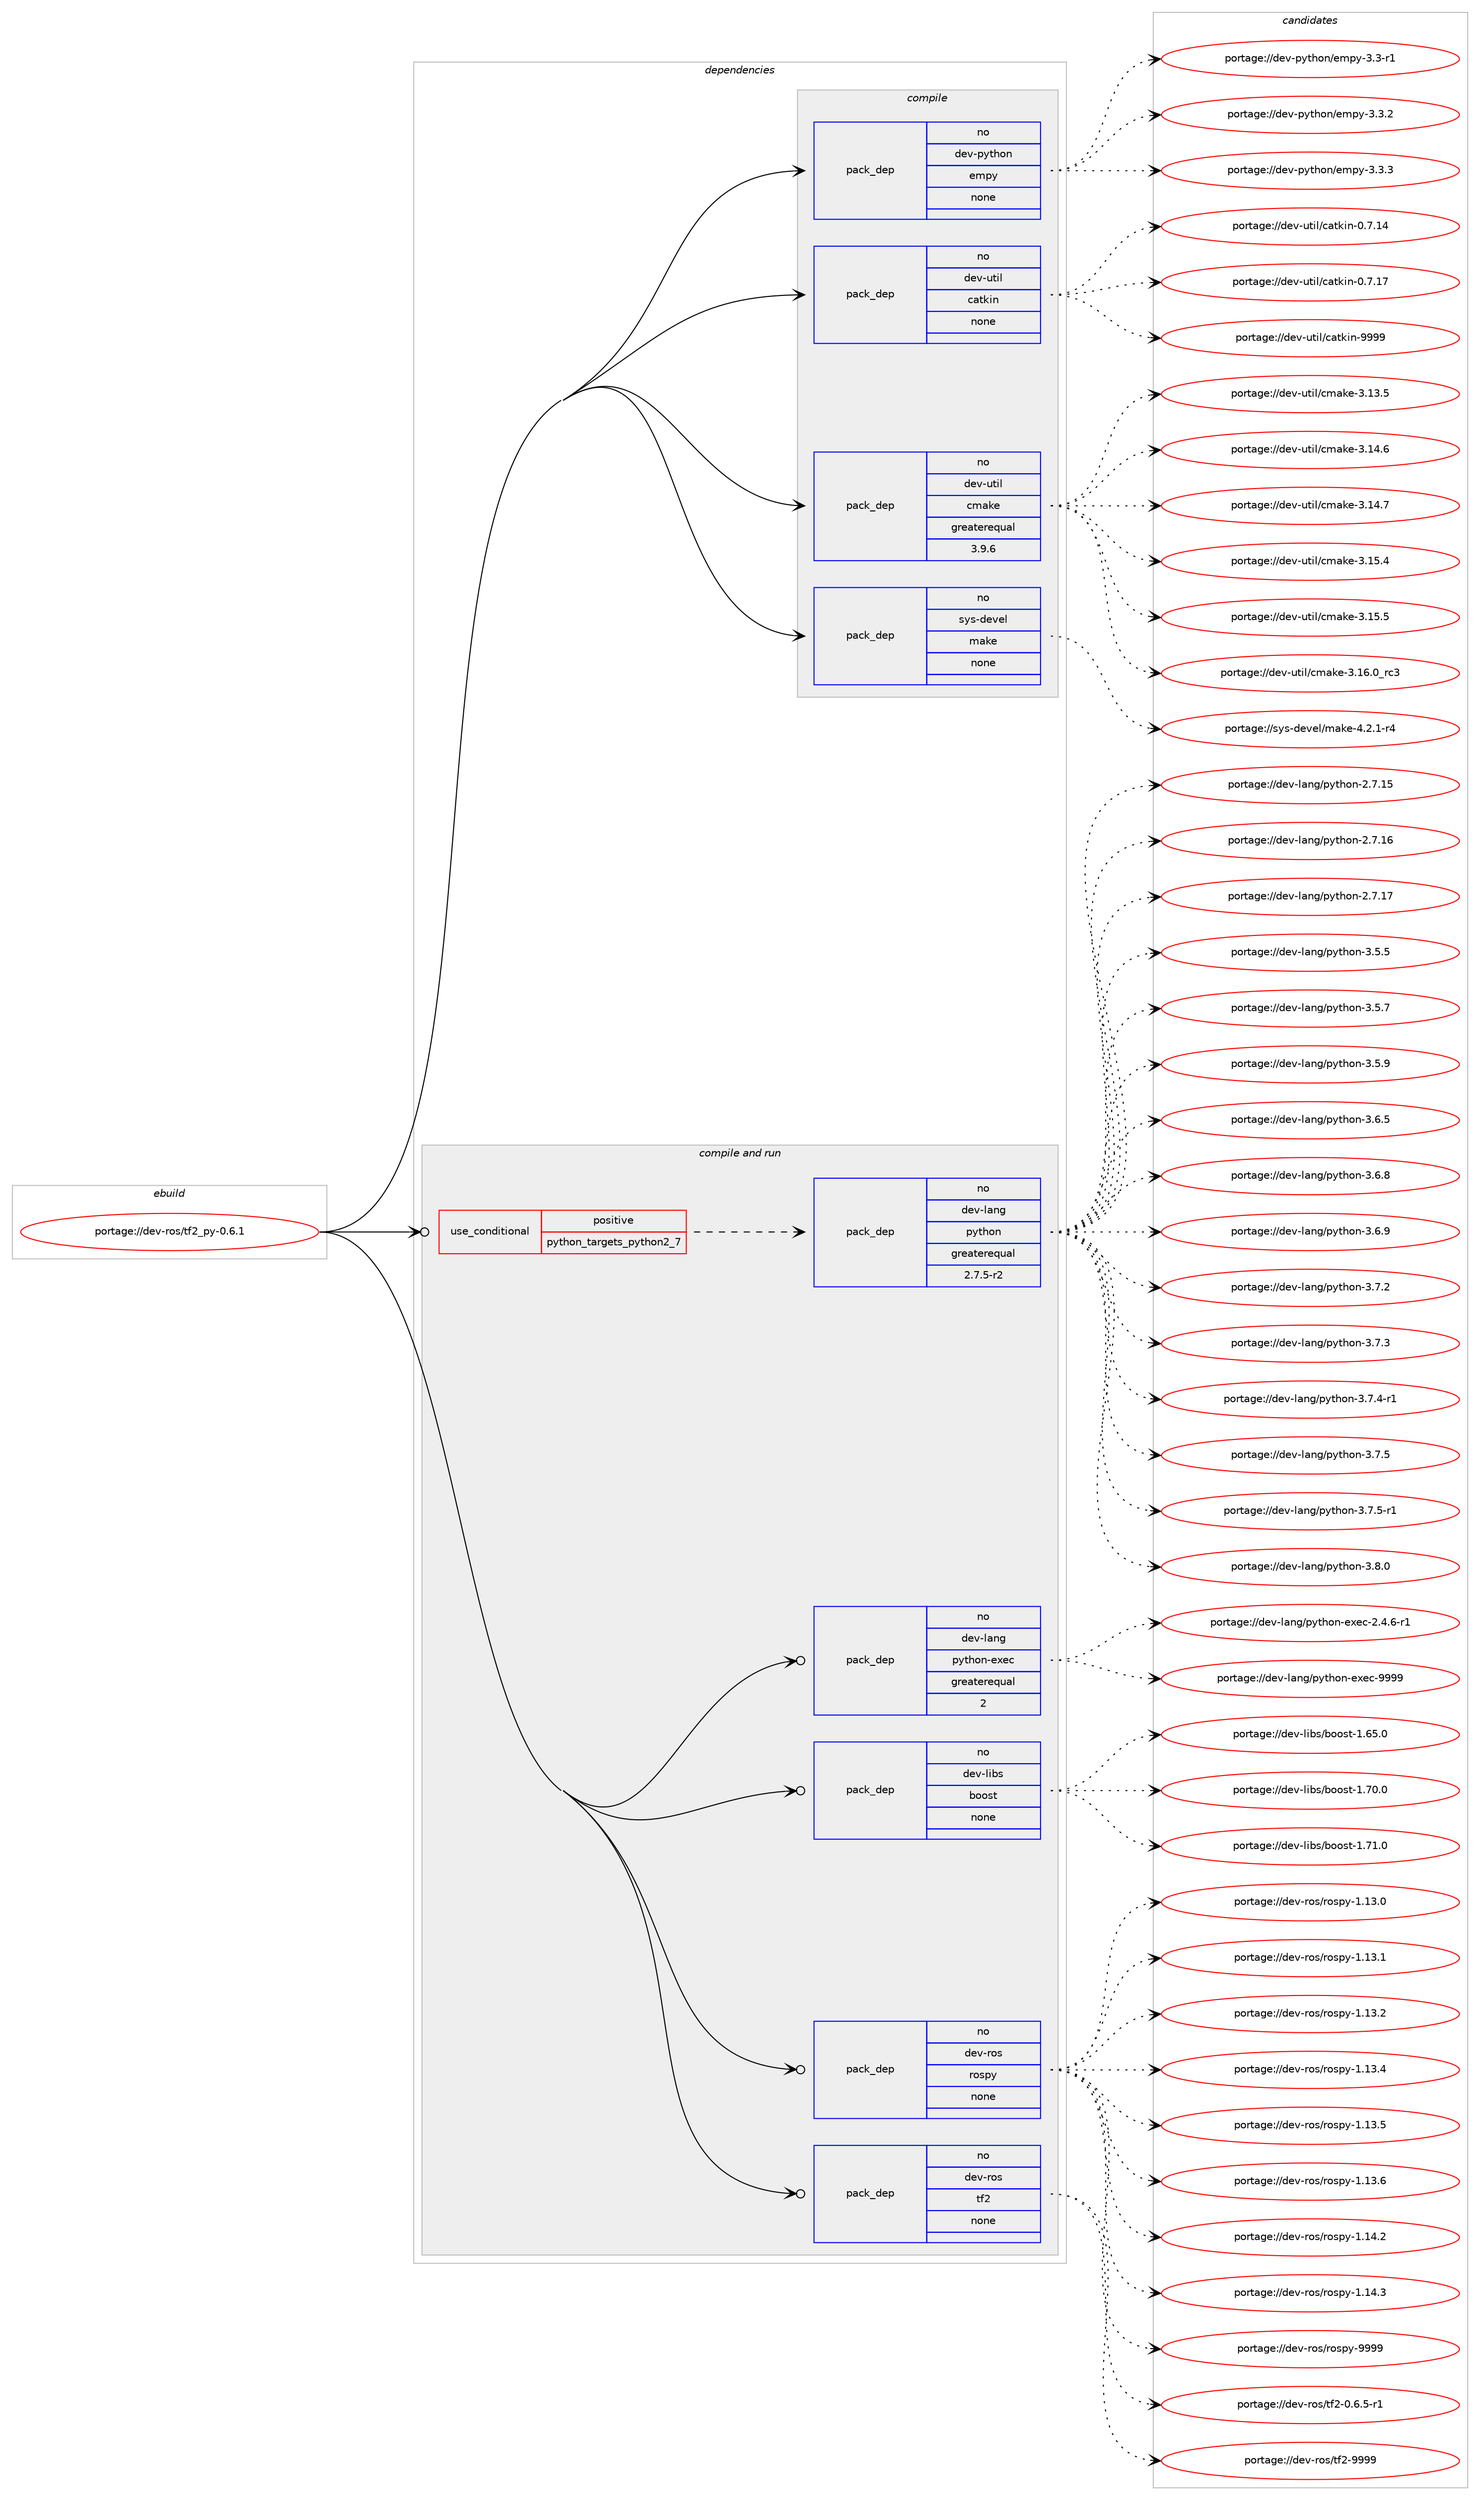 digraph prolog {

# *************
# Graph options
# *************

newrank=true;
concentrate=true;
compound=true;
graph [rankdir=LR,fontname=Helvetica,fontsize=10,ranksep=1.5];#, ranksep=2.5, nodesep=0.2];
edge  [arrowhead=vee];
node  [fontname=Helvetica,fontsize=10];

# **********
# The ebuild
# **********

subgraph cluster_leftcol {
color=gray;
rank=same;
label=<<i>ebuild</i>>;
id [label="portage://dev-ros/tf2_py-0.6.1", color=red, width=4, href="../dev-ros/tf2_py-0.6.1.svg"];
}

# ****************
# The dependencies
# ****************

subgraph cluster_midcol {
color=gray;
label=<<i>dependencies</i>>;
subgraph cluster_compile {
fillcolor="#eeeeee";
style=filled;
label=<<i>compile</i>>;
subgraph pack157291 {
dependency206298 [label=<<TABLE BORDER="0" CELLBORDER="1" CELLSPACING="0" CELLPADDING="4" WIDTH="220"><TR><TD ROWSPAN="6" CELLPADDING="30">pack_dep</TD></TR><TR><TD WIDTH="110">no</TD></TR><TR><TD>dev-python</TD></TR><TR><TD>empy</TD></TR><TR><TD>none</TD></TR><TR><TD></TD></TR></TABLE>>, shape=none, color=blue];
}
id:e -> dependency206298:w [weight=20,style="solid",arrowhead="vee"];
subgraph pack157292 {
dependency206299 [label=<<TABLE BORDER="0" CELLBORDER="1" CELLSPACING="0" CELLPADDING="4" WIDTH="220"><TR><TD ROWSPAN="6" CELLPADDING="30">pack_dep</TD></TR><TR><TD WIDTH="110">no</TD></TR><TR><TD>dev-util</TD></TR><TR><TD>catkin</TD></TR><TR><TD>none</TD></TR><TR><TD></TD></TR></TABLE>>, shape=none, color=blue];
}
id:e -> dependency206299:w [weight=20,style="solid",arrowhead="vee"];
subgraph pack157293 {
dependency206300 [label=<<TABLE BORDER="0" CELLBORDER="1" CELLSPACING="0" CELLPADDING="4" WIDTH="220"><TR><TD ROWSPAN="6" CELLPADDING="30">pack_dep</TD></TR><TR><TD WIDTH="110">no</TD></TR><TR><TD>dev-util</TD></TR><TR><TD>cmake</TD></TR><TR><TD>greaterequal</TD></TR><TR><TD>3.9.6</TD></TR></TABLE>>, shape=none, color=blue];
}
id:e -> dependency206300:w [weight=20,style="solid",arrowhead="vee"];
subgraph pack157294 {
dependency206301 [label=<<TABLE BORDER="0" CELLBORDER="1" CELLSPACING="0" CELLPADDING="4" WIDTH="220"><TR><TD ROWSPAN="6" CELLPADDING="30">pack_dep</TD></TR><TR><TD WIDTH="110">no</TD></TR><TR><TD>sys-devel</TD></TR><TR><TD>make</TD></TR><TR><TD>none</TD></TR><TR><TD></TD></TR></TABLE>>, shape=none, color=blue];
}
id:e -> dependency206301:w [weight=20,style="solid",arrowhead="vee"];
}
subgraph cluster_compileandrun {
fillcolor="#eeeeee";
style=filled;
label=<<i>compile and run</i>>;
subgraph cond45579 {
dependency206302 [label=<<TABLE BORDER="0" CELLBORDER="1" CELLSPACING="0" CELLPADDING="4"><TR><TD ROWSPAN="3" CELLPADDING="10">use_conditional</TD></TR><TR><TD>positive</TD></TR><TR><TD>python_targets_python2_7</TD></TR></TABLE>>, shape=none, color=red];
subgraph pack157295 {
dependency206303 [label=<<TABLE BORDER="0" CELLBORDER="1" CELLSPACING="0" CELLPADDING="4" WIDTH="220"><TR><TD ROWSPAN="6" CELLPADDING="30">pack_dep</TD></TR><TR><TD WIDTH="110">no</TD></TR><TR><TD>dev-lang</TD></TR><TR><TD>python</TD></TR><TR><TD>greaterequal</TD></TR><TR><TD>2.7.5-r2</TD></TR></TABLE>>, shape=none, color=blue];
}
dependency206302:e -> dependency206303:w [weight=20,style="dashed",arrowhead="vee"];
}
id:e -> dependency206302:w [weight=20,style="solid",arrowhead="odotvee"];
subgraph pack157296 {
dependency206304 [label=<<TABLE BORDER="0" CELLBORDER="1" CELLSPACING="0" CELLPADDING="4" WIDTH="220"><TR><TD ROWSPAN="6" CELLPADDING="30">pack_dep</TD></TR><TR><TD WIDTH="110">no</TD></TR><TR><TD>dev-lang</TD></TR><TR><TD>python-exec</TD></TR><TR><TD>greaterequal</TD></TR><TR><TD>2</TD></TR></TABLE>>, shape=none, color=blue];
}
id:e -> dependency206304:w [weight=20,style="solid",arrowhead="odotvee"];
subgraph pack157297 {
dependency206305 [label=<<TABLE BORDER="0" CELLBORDER="1" CELLSPACING="0" CELLPADDING="4" WIDTH="220"><TR><TD ROWSPAN="6" CELLPADDING="30">pack_dep</TD></TR><TR><TD WIDTH="110">no</TD></TR><TR><TD>dev-libs</TD></TR><TR><TD>boost</TD></TR><TR><TD>none</TD></TR><TR><TD></TD></TR></TABLE>>, shape=none, color=blue];
}
id:e -> dependency206305:w [weight=20,style="solid",arrowhead="odotvee"];
subgraph pack157298 {
dependency206306 [label=<<TABLE BORDER="0" CELLBORDER="1" CELLSPACING="0" CELLPADDING="4" WIDTH="220"><TR><TD ROWSPAN="6" CELLPADDING="30">pack_dep</TD></TR><TR><TD WIDTH="110">no</TD></TR><TR><TD>dev-ros</TD></TR><TR><TD>rospy</TD></TR><TR><TD>none</TD></TR><TR><TD></TD></TR></TABLE>>, shape=none, color=blue];
}
id:e -> dependency206306:w [weight=20,style="solid",arrowhead="odotvee"];
subgraph pack157299 {
dependency206307 [label=<<TABLE BORDER="0" CELLBORDER="1" CELLSPACING="0" CELLPADDING="4" WIDTH="220"><TR><TD ROWSPAN="6" CELLPADDING="30">pack_dep</TD></TR><TR><TD WIDTH="110">no</TD></TR><TR><TD>dev-ros</TD></TR><TR><TD>tf2</TD></TR><TR><TD>none</TD></TR><TR><TD></TD></TR></TABLE>>, shape=none, color=blue];
}
id:e -> dependency206307:w [weight=20,style="solid",arrowhead="odotvee"];
}
subgraph cluster_run {
fillcolor="#eeeeee";
style=filled;
label=<<i>run</i>>;
}
}

# **************
# The candidates
# **************

subgraph cluster_choices {
rank=same;
color=gray;
label=<<i>candidates</i>>;

subgraph choice157291 {
color=black;
nodesep=1;
choiceportage1001011184511212111610411111047101109112121455146514511449 [label="portage://dev-python/empy-3.3-r1", color=red, width=4,href="../dev-python/empy-3.3-r1.svg"];
choiceportage1001011184511212111610411111047101109112121455146514650 [label="portage://dev-python/empy-3.3.2", color=red, width=4,href="../dev-python/empy-3.3.2.svg"];
choiceportage1001011184511212111610411111047101109112121455146514651 [label="portage://dev-python/empy-3.3.3", color=red, width=4,href="../dev-python/empy-3.3.3.svg"];
dependency206298:e -> choiceportage1001011184511212111610411111047101109112121455146514511449:w [style=dotted,weight="100"];
dependency206298:e -> choiceportage1001011184511212111610411111047101109112121455146514650:w [style=dotted,weight="100"];
dependency206298:e -> choiceportage1001011184511212111610411111047101109112121455146514651:w [style=dotted,weight="100"];
}
subgraph choice157292 {
color=black;
nodesep=1;
choiceportage1001011184511711610510847999711610710511045484655464952 [label="portage://dev-util/catkin-0.7.14", color=red, width=4,href="../dev-util/catkin-0.7.14.svg"];
choiceportage1001011184511711610510847999711610710511045484655464955 [label="portage://dev-util/catkin-0.7.17", color=red, width=4,href="../dev-util/catkin-0.7.17.svg"];
choiceportage100101118451171161051084799971161071051104557575757 [label="portage://dev-util/catkin-9999", color=red, width=4,href="../dev-util/catkin-9999.svg"];
dependency206299:e -> choiceportage1001011184511711610510847999711610710511045484655464952:w [style=dotted,weight="100"];
dependency206299:e -> choiceportage1001011184511711610510847999711610710511045484655464955:w [style=dotted,weight="100"];
dependency206299:e -> choiceportage100101118451171161051084799971161071051104557575757:w [style=dotted,weight="100"];
}
subgraph choice157293 {
color=black;
nodesep=1;
choiceportage1001011184511711610510847991099710710145514649514653 [label="portage://dev-util/cmake-3.13.5", color=red, width=4,href="../dev-util/cmake-3.13.5.svg"];
choiceportage1001011184511711610510847991099710710145514649524654 [label="portage://dev-util/cmake-3.14.6", color=red, width=4,href="../dev-util/cmake-3.14.6.svg"];
choiceportage1001011184511711610510847991099710710145514649524655 [label="portage://dev-util/cmake-3.14.7", color=red, width=4,href="../dev-util/cmake-3.14.7.svg"];
choiceportage1001011184511711610510847991099710710145514649534652 [label="portage://dev-util/cmake-3.15.4", color=red, width=4,href="../dev-util/cmake-3.15.4.svg"];
choiceportage1001011184511711610510847991099710710145514649534653 [label="portage://dev-util/cmake-3.15.5", color=red, width=4,href="../dev-util/cmake-3.15.5.svg"];
choiceportage1001011184511711610510847991099710710145514649544648951149951 [label="portage://dev-util/cmake-3.16.0_rc3", color=red, width=4,href="../dev-util/cmake-3.16.0_rc3.svg"];
dependency206300:e -> choiceportage1001011184511711610510847991099710710145514649514653:w [style=dotted,weight="100"];
dependency206300:e -> choiceportage1001011184511711610510847991099710710145514649524654:w [style=dotted,weight="100"];
dependency206300:e -> choiceportage1001011184511711610510847991099710710145514649524655:w [style=dotted,weight="100"];
dependency206300:e -> choiceportage1001011184511711610510847991099710710145514649534652:w [style=dotted,weight="100"];
dependency206300:e -> choiceportage1001011184511711610510847991099710710145514649534653:w [style=dotted,weight="100"];
dependency206300:e -> choiceportage1001011184511711610510847991099710710145514649544648951149951:w [style=dotted,weight="100"];
}
subgraph choice157294 {
color=black;
nodesep=1;
choiceportage1151211154510010111810110847109971071014552465046494511452 [label="portage://sys-devel/make-4.2.1-r4", color=red, width=4,href="../sys-devel/make-4.2.1-r4.svg"];
dependency206301:e -> choiceportage1151211154510010111810110847109971071014552465046494511452:w [style=dotted,weight="100"];
}
subgraph choice157295 {
color=black;
nodesep=1;
choiceportage10010111845108971101034711212111610411111045504655464953 [label="portage://dev-lang/python-2.7.15", color=red, width=4,href="../dev-lang/python-2.7.15.svg"];
choiceportage10010111845108971101034711212111610411111045504655464954 [label="portage://dev-lang/python-2.7.16", color=red, width=4,href="../dev-lang/python-2.7.16.svg"];
choiceportage10010111845108971101034711212111610411111045504655464955 [label="portage://dev-lang/python-2.7.17", color=red, width=4,href="../dev-lang/python-2.7.17.svg"];
choiceportage100101118451089711010347112121116104111110455146534653 [label="portage://dev-lang/python-3.5.5", color=red, width=4,href="../dev-lang/python-3.5.5.svg"];
choiceportage100101118451089711010347112121116104111110455146534655 [label="portage://dev-lang/python-3.5.7", color=red, width=4,href="../dev-lang/python-3.5.7.svg"];
choiceportage100101118451089711010347112121116104111110455146534657 [label="portage://dev-lang/python-3.5.9", color=red, width=4,href="../dev-lang/python-3.5.9.svg"];
choiceportage100101118451089711010347112121116104111110455146544653 [label="portage://dev-lang/python-3.6.5", color=red, width=4,href="../dev-lang/python-3.6.5.svg"];
choiceportage100101118451089711010347112121116104111110455146544656 [label="portage://dev-lang/python-3.6.8", color=red, width=4,href="../dev-lang/python-3.6.8.svg"];
choiceportage100101118451089711010347112121116104111110455146544657 [label="portage://dev-lang/python-3.6.9", color=red, width=4,href="../dev-lang/python-3.6.9.svg"];
choiceportage100101118451089711010347112121116104111110455146554650 [label="portage://dev-lang/python-3.7.2", color=red, width=4,href="../dev-lang/python-3.7.2.svg"];
choiceportage100101118451089711010347112121116104111110455146554651 [label="portage://dev-lang/python-3.7.3", color=red, width=4,href="../dev-lang/python-3.7.3.svg"];
choiceportage1001011184510897110103471121211161041111104551465546524511449 [label="portage://dev-lang/python-3.7.4-r1", color=red, width=4,href="../dev-lang/python-3.7.4-r1.svg"];
choiceportage100101118451089711010347112121116104111110455146554653 [label="portage://dev-lang/python-3.7.5", color=red, width=4,href="../dev-lang/python-3.7.5.svg"];
choiceportage1001011184510897110103471121211161041111104551465546534511449 [label="portage://dev-lang/python-3.7.5-r1", color=red, width=4,href="../dev-lang/python-3.7.5-r1.svg"];
choiceportage100101118451089711010347112121116104111110455146564648 [label="portage://dev-lang/python-3.8.0", color=red, width=4,href="../dev-lang/python-3.8.0.svg"];
dependency206303:e -> choiceportage10010111845108971101034711212111610411111045504655464953:w [style=dotted,weight="100"];
dependency206303:e -> choiceportage10010111845108971101034711212111610411111045504655464954:w [style=dotted,weight="100"];
dependency206303:e -> choiceportage10010111845108971101034711212111610411111045504655464955:w [style=dotted,weight="100"];
dependency206303:e -> choiceportage100101118451089711010347112121116104111110455146534653:w [style=dotted,weight="100"];
dependency206303:e -> choiceportage100101118451089711010347112121116104111110455146534655:w [style=dotted,weight="100"];
dependency206303:e -> choiceportage100101118451089711010347112121116104111110455146534657:w [style=dotted,weight="100"];
dependency206303:e -> choiceportage100101118451089711010347112121116104111110455146544653:w [style=dotted,weight="100"];
dependency206303:e -> choiceportage100101118451089711010347112121116104111110455146544656:w [style=dotted,weight="100"];
dependency206303:e -> choiceportage100101118451089711010347112121116104111110455146544657:w [style=dotted,weight="100"];
dependency206303:e -> choiceportage100101118451089711010347112121116104111110455146554650:w [style=dotted,weight="100"];
dependency206303:e -> choiceportage100101118451089711010347112121116104111110455146554651:w [style=dotted,weight="100"];
dependency206303:e -> choiceportage1001011184510897110103471121211161041111104551465546524511449:w [style=dotted,weight="100"];
dependency206303:e -> choiceportage100101118451089711010347112121116104111110455146554653:w [style=dotted,weight="100"];
dependency206303:e -> choiceportage1001011184510897110103471121211161041111104551465546534511449:w [style=dotted,weight="100"];
dependency206303:e -> choiceportage100101118451089711010347112121116104111110455146564648:w [style=dotted,weight="100"];
}
subgraph choice157296 {
color=black;
nodesep=1;
choiceportage10010111845108971101034711212111610411111045101120101994550465246544511449 [label="portage://dev-lang/python-exec-2.4.6-r1", color=red, width=4,href="../dev-lang/python-exec-2.4.6-r1.svg"];
choiceportage10010111845108971101034711212111610411111045101120101994557575757 [label="portage://dev-lang/python-exec-9999", color=red, width=4,href="../dev-lang/python-exec-9999.svg"];
dependency206304:e -> choiceportage10010111845108971101034711212111610411111045101120101994550465246544511449:w [style=dotted,weight="100"];
dependency206304:e -> choiceportage10010111845108971101034711212111610411111045101120101994557575757:w [style=dotted,weight="100"];
}
subgraph choice157297 {
color=black;
nodesep=1;
choiceportage1001011184510810598115479811111111511645494654534648 [label="portage://dev-libs/boost-1.65.0", color=red, width=4,href="../dev-libs/boost-1.65.0.svg"];
choiceportage1001011184510810598115479811111111511645494655484648 [label="portage://dev-libs/boost-1.70.0", color=red, width=4,href="../dev-libs/boost-1.70.0.svg"];
choiceportage1001011184510810598115479811111111511645494655494648 [label="portage://dev-libs/boost-1.71.0", color=red, width=4,href="../dev-libs/boost-1.71.0.svg"];
dependency206305:e -> choiceportage1001011184510810598115479811111111511645494654534648:w [style=dotted,weight="100"];
dependency206305:e -> choiceportage1001011184510810598115479811111111511645494655484648:w [style=dotted,weight="100"];
dependency206305:e -> choiceportage1001011184510810598115479811111111511645494655494648:w [style=dotted,weight="100"];
}
subgraph choice157298 {
color=black;
nodesep=1;
choiceportage100101118451141111154711411111511212145494649514648 [label="portage://dev-ros/rospy-1.13.0", color=red, width=4,href="../dev-ros/rospy-1.13.0.svg"];
choiceportage100101118451141111154711411111511212145494649514649 [label="portage://dev-ros/rospy-1.13.1", color=red, width=4,href="../dev-ros/rospy-1.13.1.svg"];
choiceportage100101118451141111154711411111511212145494649514650 [label="portage://dev-ros/rospy-1.13.2", color=red, width=4,href="../dev-ros/rospy-1.13.2.svg"];
choiceportage100101118451141111154711411111511212145494649514652 [label="portage://dev-ros/rospy-1.13.4", color=red, width=4,href="../dev-ros/rospy-1.13.4.svg"];
choiceportage100101118451141111154711411111511212145494649514653 [label="portage://dev-ros/rospy-1.13.5", color=red, width=4,href="../dev-ros/rospy-1.13.5.svg"];
choiceportage100101118451141111154711411111511212145494649514654 [label="portage://dev-ros/rospy-1.13.6", color=red, width=4,href="../dev-ros/rospy-1.13.6.svg"];
choiceportage100101118451141111154711411111511212145494649524650 [label="portage://dev-ros/rospy-1.14.2", color=red, width=4,href="../dev-ros/rospy-1.14.2.svg"];
choiceportage100101118451141111154711411111511212145494649524651 [label="portage://dev-ros/rospy-1.14.3", color=red, width=4,href="../dev-ros/rospy-1.14.3.svg"];
choiceportage10010111845114111115471141111151121214557575757 [label="portage://dev-ros/rospy-9999", color=red, width=4,href="../dev-ros/rospy-9999.svg"];
dependency206306:e -> choiceportage100101118451141111154711411111511212145494649514648:w [style=dotted,weight="100"];
dependency206306:e -> choiceportage100101118451141111154711411111511212145494649514649:w [style=dotted,weight="100"];
dependency206306:e -> choiceportage100101118451141111154711411111511212145494649514650:w [style=dotted,weight="100"];
dependency206306:e -> choiceportage100101118451141111154711411111511212145494649514652:w [style=dotted,weight="100"];
dependency206306:e -> choiceportage100101118451141111154711411111511212145494649514653:w [style=dotted,weight="100"];
dependency206306:e -> choiceportage100101118451141111154711411111511212145494649514654:w [style=dotted,weight="100"];
dependency206306:e -> choiceportage100101118451141111154711411111511212145494649524650:w [style=dotted,weight="100"];
dependency206306:e -> choiceportage100101118451141111154711411111511212145494649524651:w [style=dotted,weight="100"];
dependency206306:e -> choiceportage10010111845114111115471141111151121214557575757:w [style=dotted,weight="100"];
}
subgraph choice157299 {
color=black;
nodesep=1;
choiceportage1001011184511411111547116102504548465446534511449 [label="portage://dev-ros/tf2-0.6.5-r1", color=red, width=4,href="../dev-ros/tf2-0.6.5-r1.svg"];
choiceportage1001011184511411111547116102504557575757 [label="portage://dev-ros/tf2-9999", color=red, width=4,href="../dev-ros/tf2-9999.svg"];
dependency206307:e -> choiceportage1001011184511411111547116102504548465446534511449:w [style=dotted,weight="100"];
dependency206307:e -> choiceportage1001011184511411111547116102504557575757:w [style=dotted,weight="100"];
}
}

}
